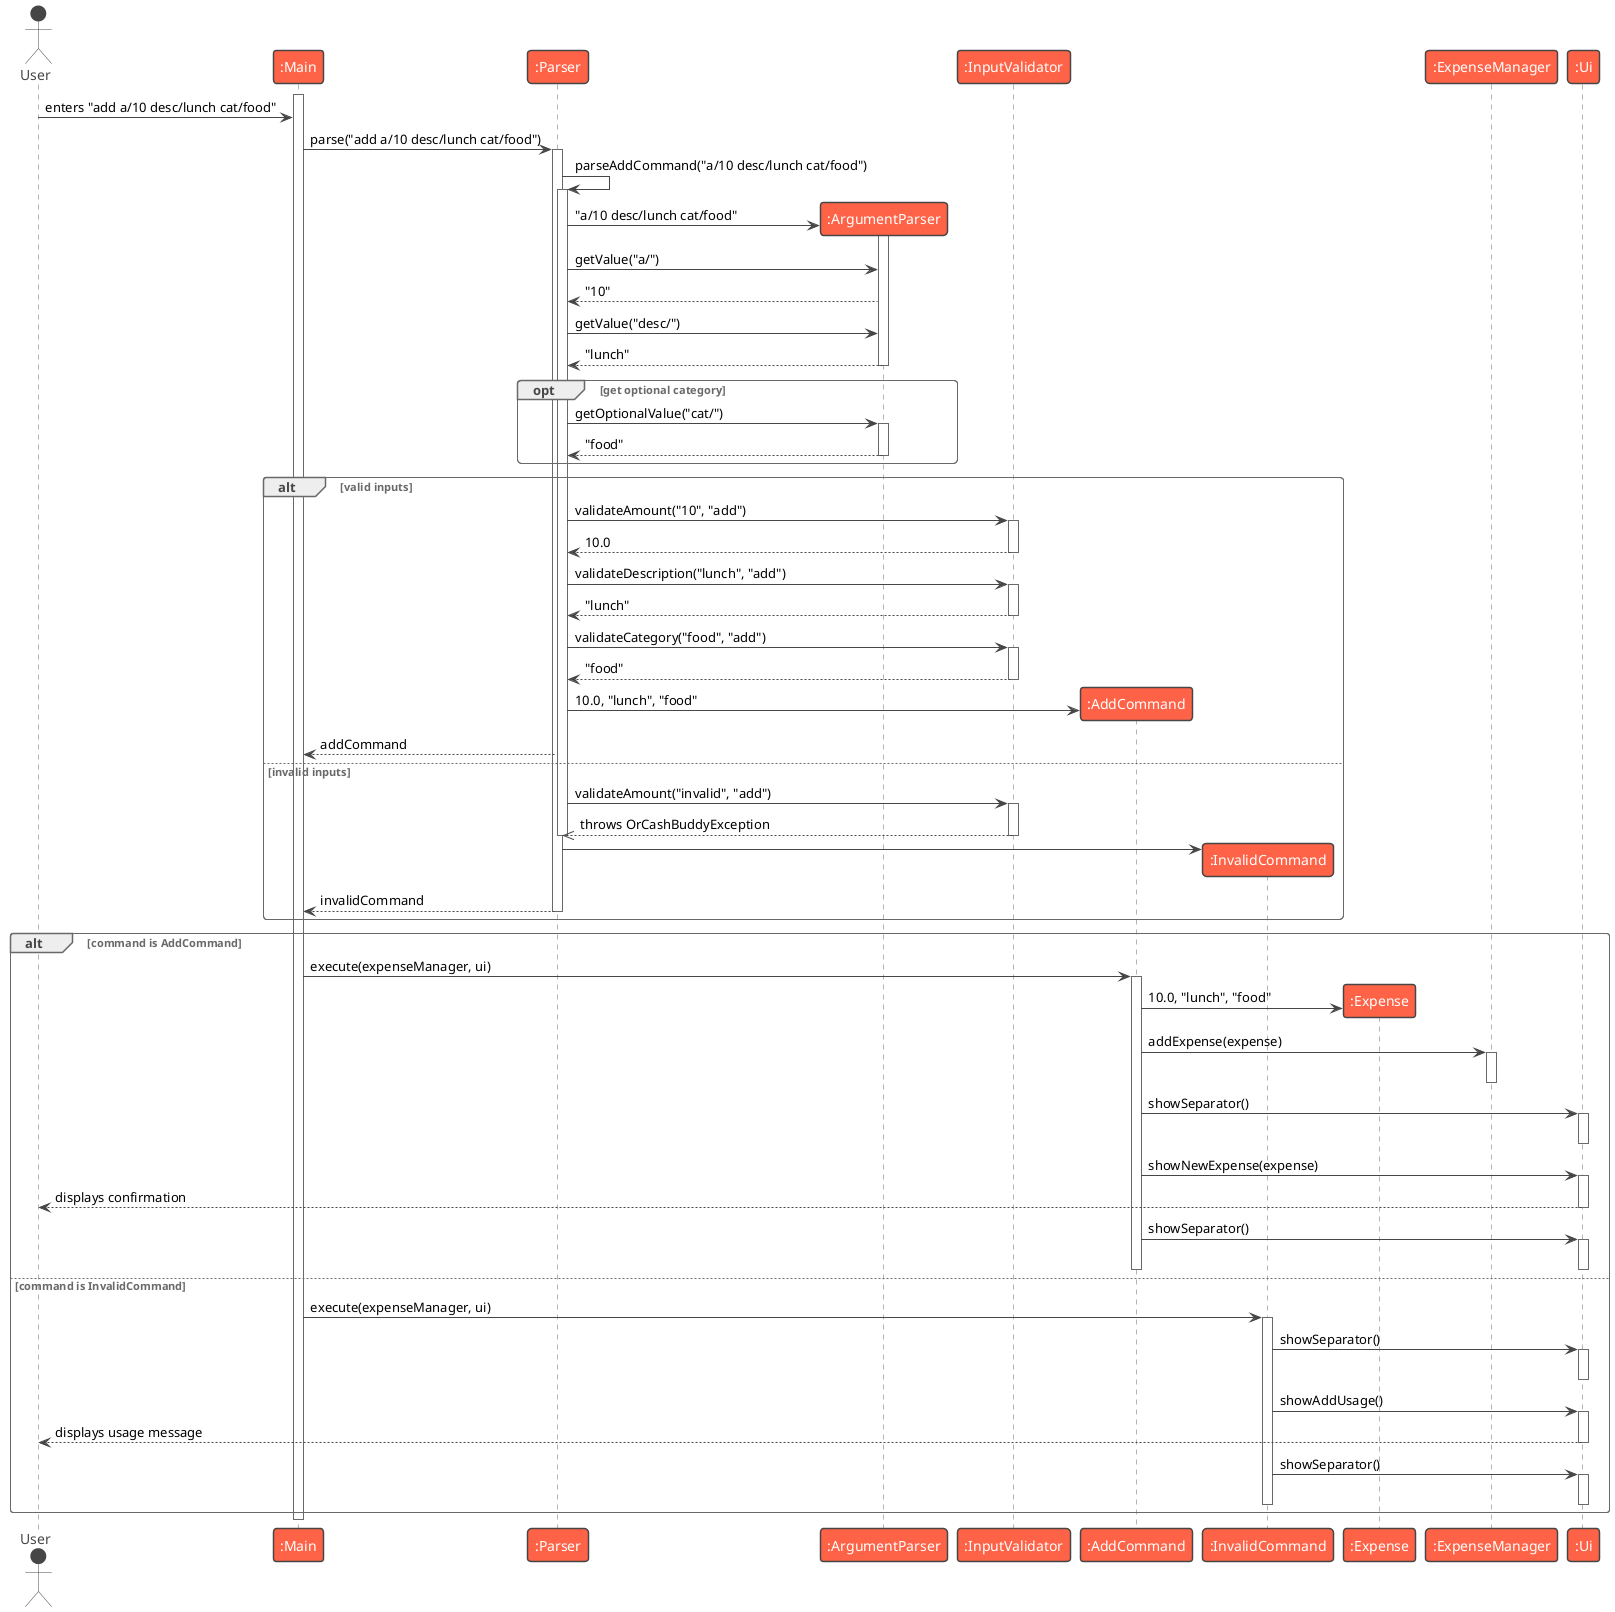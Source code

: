 @startuml
!theme vibrant
actor User
participant ":Main" as Main
participant ":Parser" as Parser
participant ":ArgumentParser" as ArgumentParser
participant ":InputValidator" as InputValidator
participant ":AddCommand" as AddCommand
participant ":InvalidCommand" as InvalidCommand
participant ":Expense" as Expense
participant ":ExpenseManager" as ExpenseManager
participant ":Ui" as Ui

activate Main

User -> Main : enters "add a/10 desc/lunch cat/food"

Main -> Parser : parse("add a/10 desc/lunch cat/food")
activate Parser

Parser -> Parser : parseAddCommand("a/10 desc/lunch cat/food")
activate Parser

create ArgumentParser
Parser -> ArgumentParser : "a/10 desc/lunch cat/food"
activate ArgumentParser
Parser -> ArgumentParser : getValue("a/")
ArgumentParser --> Parser : "10"
Parser -> ArgumentParser : getValue("desc/")
ArgumentParser --> Parser : "lunch"
deactivate ArgumentParser

opt get optional category
    Parser -> ArgumentParser : getOptionalValue("cat/")
    activate ArgumentParser
    ArgumentParser --> Parser : "food"
    deactivate ArgumentParser
end

alt valid inputs

    Parser -> InputValidator : validateAmount("10", "add")
    activate InputValidator
    InputValidator --> Parser : 10.0
    deactivate InputValidator
    Parser -> InputValidator : validateDescription("lunch", "add")
    activate InputValidator
    InputValidator --> Parser : "lunch"
    deactivate InputValidator
    Parser -> InputValidator : validateCategory("food", "add")
    activate InputValidator
    InputValidator --> Parser : "food"
    deactivate InputValidator

    create AddCommand
    Parser -> AddCommand : 10.0, "lunch", "food"
    Parser --> Main : addCommand

else invalid inputs

    Parser -> InputValidator : validateAmount("invalid", "add")
    activate InputValidator
    InputValidator -->> Parser : throws OrCashBuddyException
    deactivate InputValidator

    deactivate Parser

    create InvalidCommand
    Parser -> InvalidCommand
    Parser --> Main : invalidCommand
    deactivate Parser

end

alt command is AddCommand
    Main -> AddCommand : execute(expenseManager, ui)
    activate AddCommand

    create Expense
    AddCommand -> Expense : 10.0, "lunch", "food"

    AddCommand -> ExpenseManager : addExpense(expense)
    activate ExpenseManager
    deactivate ExpenseManager

    AddCommand -> Ui : showSeparator()
    activate Ui
    deactivate Ui
    AddCommand -> Ui : showNewExpense(expense)
    activate Ui
    Ui --> User : displays confirmation
    deactivate Ui
    AddCommand -> Ui : showSeparator()
    activate Ui
    deactivate Ui

    deactivate AddCommand

else command is InvalidCommand
    Main -> InvalidCommand : execute(expenseManager, ui)
    activate InvalidCommand

    InvalidCommand -> Ui : showSeparator()
    activate Ui
    deactivate Ui

    InvalidCommand -> Ui : showAddUsage()
    activate Ui
    Ui --> User : displays usage message
    deactivate Ui

    InvalidCommand -> Ui : showSeparator()
    activate Ui
    deactivate Ui

    deactivate InvalidCommand
end

deactivate Main
@enduml
